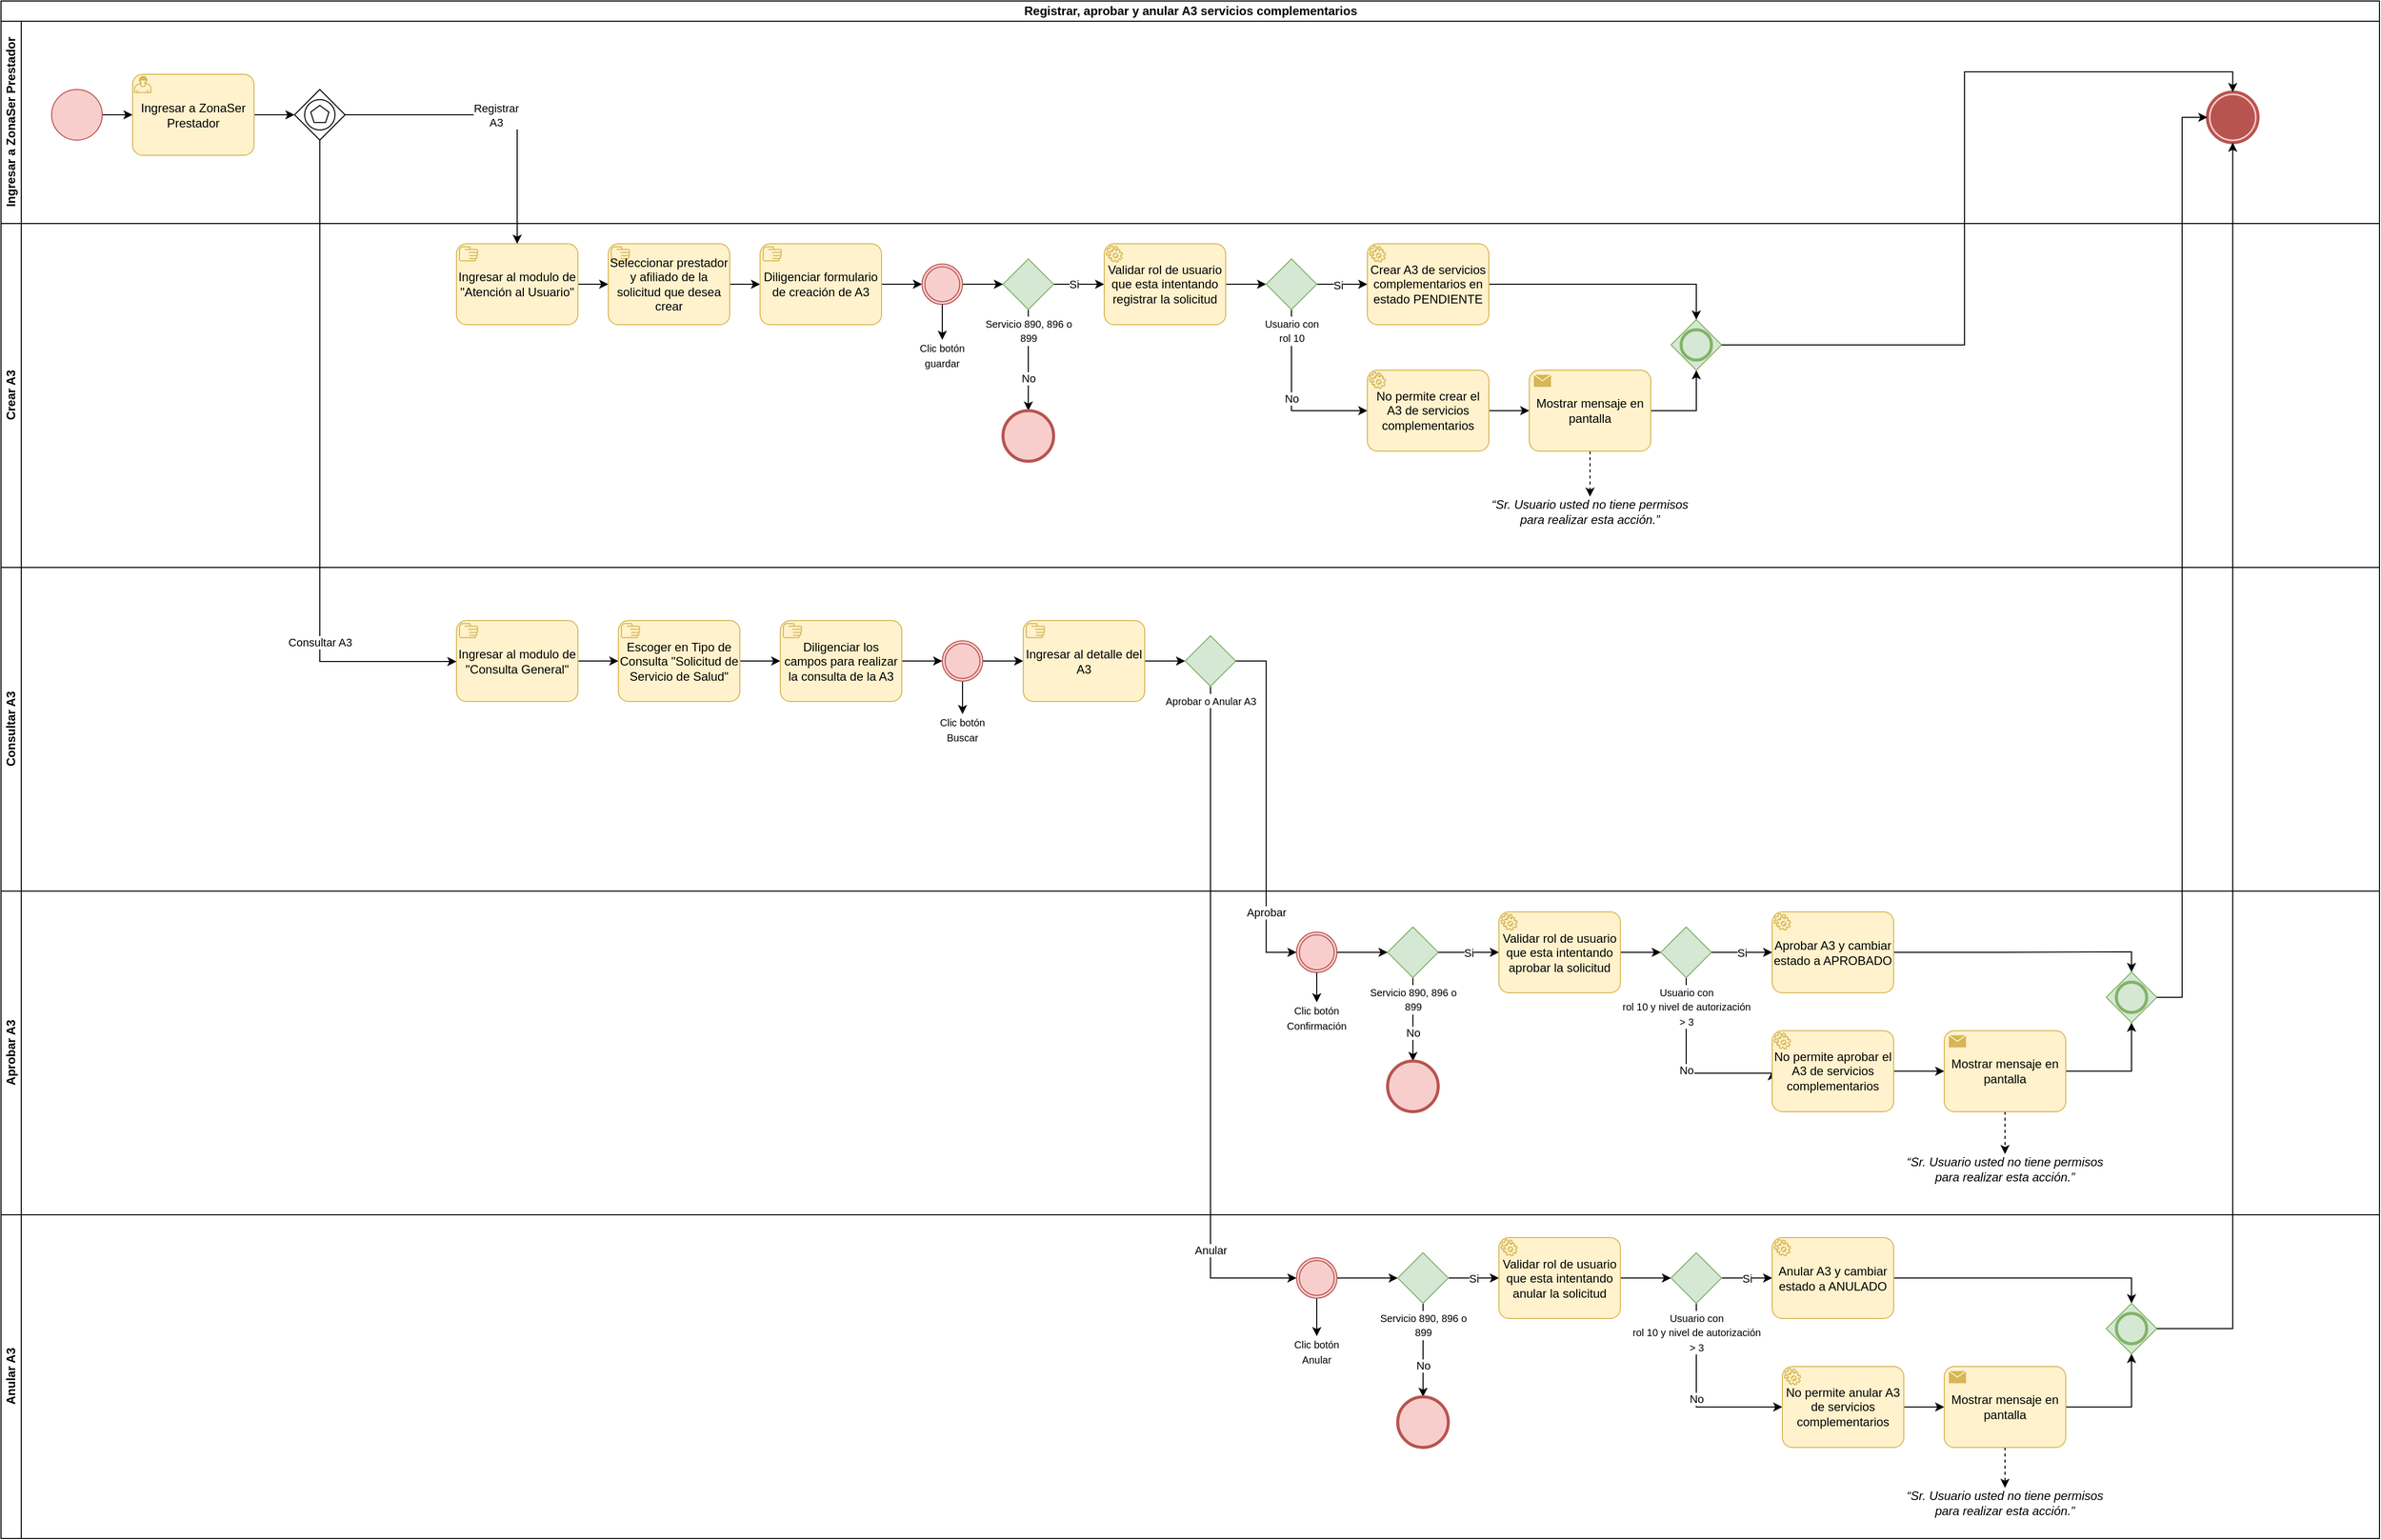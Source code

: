 <mxfile version="21.7.2" type="github">
  <diagram name="Página-1" id="TrdM3WzuNy0MCiwsJbyF">
    <mxGraphModel dx="2219" dy="932" grid="1" gridSize="10" guides="1" tooltips="1" connect="1" arrows="1" fold="1" page="1" pageScale="1" pageWidth="2400" pageHeight="1600" math="0" shadow="0">
      <root>
        <mxCell id="0" />
        <mxCell id="1" parent="0" />
        <mxCell id="dWiLZQFSB1augytXqu6K-1" value="Registrar, aprobar y anular A3 servicios complementarios" style="swimlane;childLayout=stackLayout;resizeParent=1;resizeParentMax=0;horizontal=1;startSize=20;horizontalStack=0;html=1;" parent="1" vertex="1">
          <mxGeometry x="20" y="20" width="2350" height="1520" as="geometry" />
        </mxCell>
        <mxCell id="xjQJxT_6Q9AMiEBjkDGa-80" value="Anular" style="edgeStyle=orthogonalEdgeStyle;rounded=0;orthogonalLoop=1;jettySize=auto;html=1;entryX=0;entryY=0.5;entryDx=0;entryDy=0;entryPerimeter=0;" edge="1" parent="dWiLZQFSB1augytXqu6K-1" source="xjQJxT_6Q9AMiEBjkDGa-25" target="xjQJxT_6Q9AMiEBjkDGa-47">
          <mxGeometry x="0.659" relative="1" as="geometry">
            <Array as="points">
              <mxPoint x="1195" y="1263" />
            </Array>
            <mxPoint y="1" as="offset" />
          </mxGeometry>
        </mxCell>
        <mxCell id="dWiLZQFSB1augytXqu6K-2" value="&lt;font style=&quot;vertical-align: inherit;&quot;&gt;&lt;font style=&quot;vertical-align: inherit;&quot;&gt;Ingresar a ZonaSer Prestador&lt;br&gt;&lt;/font&gt;&lt;/font&gt;" style="swimlane;startSize=20;horizontal=0;html=1;" parent="dWiLZQFSB1augytXqu6K-1" vertex="1">
          <mxGeometry y="20" width="2350" height="200" as="geometry" />
        </mxCell>
        <mxCell id="dWiLZQFSB1augytXqu6K-60" style="edgeStyle=orthogonalEdgeStyle;rounded=0;orthogonalLoop=1;jettySize=auto;html=1;entryX=0;entryY=0.5;entryDx=0;entryDy=0;entryPerimeter=0;" parent="dWiLZQFSB1augytXqu6K-2" source="dWiLZQFSB1augytXqu6K-4" target="xjQJxT_6Q9AMiEBjkDGa-3" edge="1">
          <mxGeometry relative="1" as="geometry">
            <mxPoint x="140" y="92.5" as="targetPoint" />
          </mxGeometry>
        </mxCell>
        <mxCell id="dWiLZQFSB1augytXqu6K-4" value="" style="points=[[0.145,0.145,0],[0.5,0,0],[0.855,0.145,0],[1,0.5,0],[0.855,0.855,0],[0.5,1,0],[0.145,0.855,0],[0,0.5,0]];shape=mxgraph.bpmn.event;html=1;verticalLabelPosition=bottom;labelBackgroundColor=#ffffff;verticalAlign=top;align=center;perimeter=ellipsePerimeter;outlineConnect=0;aspect=fixed;outline=standard;symbol=general;fillColor=#f8cecc;strokeColor=#b85450;" parent="dWiLZQFSB1augytXqu6K-2" vertex="1">
          <mxGeometry x="50" y="67.5" width="50" height="50" as="geometry" />
        </mxCell>
        <mxCell id="xjQJxT_6Q9AMiEBjkDGa-5" style="edgeStyle=orthogonalEdgeStyle;rounded=0;orthogonalLoop=1;jettySize=auto;html=1;" edge="1" parent="dWiLZQFSB1augytXqu6K-2" source="xjQJxT_6Q9AMiEBjkDGa-3" target="s6yNH1CqrP5aNpvl8j8D-69">
          <mxGeometry relative="1" as="geometry">
            <mxPoint x="290" y="92.5" as="targetPoint" />
          </mxGeometry>
        </mxCell>
        <mxCell id="xjQJxT_6Q9AMiEBjkDGa-3" value="Ingresar a ZonaSer Prestador" style="points=[[0.25,0,0],[0.5,0,0],[0.75,0,0],[1,0.25,0],[1,0.5,0],[1,0.75,0],[0.75,1,0],[0.5,1,0],[0.25,1,0],[0,0.75,0],[0,0.5,0],[0,0.25,0]];shape=mxgraph.bpmn.task;whiteSpace=wrap;rectStyle=rounded;size=10;html=1;container=1;expand=0;collapsible=0;taskMarker=user;fillColor=#fff2cc;strokeColor=#d6b656;" vertex="1" parent="dWiLZQFSB1augytXqu6K-2">
          <mxGeometry x="130" y="52.5" width="120" height="80" as="geometry" />
        </mxCell>
        <mxCell id="s6yNH1CqrP5aNpvl8j8D-69" value="" style="points=[[0.25,0.25,0],[0.5,0,0],[0.75,0.25,0],[1,0.5,0],[0.75,0.75,0],[0.5,1,0],[0.25,0.75,0],[0,0.5,0]];shape=mxgraph.bpmn.gateway2;html=1;verticalLabelPosition=bottom;labelBackgroundColor=#ffffff;verticalAlign=top;align=center;perimeter=rhombusPerimeter;outlineConnect=0;outline=eventInt;symbol=multiple;" parent="dWiLZQFSB1augytXqu6K-2" vertex="1">
          <mxGeometry x="290" y="67.5" width="50" height="50" as="geometry" />
        </mxCell>
        <mxCell id="xjQJxT_6Q9AMiEBjkDGa-33" value="" style="points=[[0.145,0.145,0],[0.5,0,0],[0.855,0.145,0],[1,0.5,0],[0.855,0.855,0],[0.5,1,0],[0.145,0.855,0],[0,0.5,0]];shape=mxgraph.bpmn.event;html=1;verticalLabelPosition=bottom;labelBackgroundColor=#ffffff;verticalAlign=top;align=center;perimeter=ellipsePerimeter;outlineConnect=0;aspect=fixed;outline=end;symbol=terminate;fillColor=#f8cecc;strokeColor=#b85450;" vertex="1" parent="dWiLZQFSB1augytXqu6K-2">
          <mxGeometry x="2180" y="70" width="50" height="50" as="geometry" />
        </mxCell>
        <mxCell id="s6yNH1CqrP5aNpvl8j8D-2" value="&lt;font style=&quot;vertical-align: inherit;&quot;&gt;&lt;font style=&quot;vertical-align: inherit;&quot;&gt;Crear A3&lt;/font&gt;&lt;/font&gt;" style="swimlane;startSize=20;horizontal=0;html=1;" parent="dWiLZQFSB1augytXqu6K-1" vertex="1">
          <mxGeometry y="220" width="2350" height="340" as="geometry" />
        </mxCell>
        <mxCell id="s6yNH1CqrP5aNpvl8j8D-5" value="Si" style="edgeStyle=orthogonalEdgeStyle;rounded=0;orthogonalLoop=1;jettySize=auto;html=1;" parent="s6yNH1CqrP5aNpvl8j8D-2" source="s6yNH1CqrP5aNpvl8j8D-7" target="xjQJxT_6Q9AMiEBjkDGa-29" edge="1">
          <mxGeometry x="-0.2" relative="1" as="geometry">
            <mxPoint as="offset" />
            <mxPoint x="1090" y="60" as="targetPoint" />
          </mxGeometry>
        </mxCell>
        <mxCell id="s6yNH1CqrP5aNpvl8j8D-6" value="No" style="edgeStyle=orthogonalEdgeStyle;rounded=0;orthogonalLoop=1;jettySize=auto;html=1;" parent="s6yNH1CqrP5aNpvl8j8D-2" source="s6yNH1CqrP5aNpvl8j8D-7" target="s6yNH1CqrP5aNpvl8j8D-8" edge="1">
          <mxGeometry x="0.351" relative="1" as="geometry">
            <mxPoint as="offset" />
          </mxGeometry>
        </mxCell>
        <mxCell id="s6yNH1CqrP5aNpvl8j8D-7" value="&lt;font style=&quot;font-size: 10px;&quot;&gt;Servicio 890, 896 o &lt;br&gt;899&lt;/font&gt;" style="points=[[0.25,0.25,0],[0.5,0,0],[0.75,0.25,0],[1,0.5,0],[0.75,0.75,0],[0.5,1,0],[0.25,0.75,0],[0,0.5,0]];shape=mxgraph.bpmn.gateway2;html=1;verticalLabelPosition=bottom;labelBackgroundColor=#ffffff;verticalAlign=top;align=center;perimeter=rhombusPerimeter;outlineConnect=0;outline=none;symbol=none;fillColor=#d5e8d4;strokeColor=#82b366;" parent="s6yNH1CqrP5aNpvl8j8D-2" vertex="1">
          <mxGeometry x="990" y="35" width="50" height="50" as="geometry" />
        </mxCell>
        <mxCell id="s6yNH1CqrP5aNpvl8j8D-8" value="" style="points=[[0.145,0.145,0],[0.5,0,0],[0.855,0.145,0],[1,0.5,0],[0.855,0.855,0],[0.5,1,0],[0.145,0.855,0],[0,0.5,0]];shape=mxgraph.bpmn.event;html=1;verticalLabelPosition=bottom;labelBackgroundColor=#ffffff;verticalAlign=top;align=center;perimeter=ellipsePerimeter;outlineConnect=0;aspect=fixed;outline=end;symbol=terminate2;fillColor=#f8cecc;strokeColor=#b85450;" parent="s6yNH1CqrP5aNpvl8j8D-2" vertex="1">
          <mxGeometry x="990" y="185" width="50" height="50" as="geometry" />
        </mxCell>
        <mxCell id="s6yNH1CqrP5aNpvl8j8D-18" style="edgeStyle=orthogonalEdgeStyle;rounded=0;orthogonalLoop=1;jettySize=auto;html=1;" parent="s6yNH1CqrP5aNpvl8j8D-2" source="xjQJxT_6Q9AMiEBjkDGa-9" target="s6yNH1CqrP5aNpvl8j8D-21" edge="1">
          <mxGeometry relative="1" as="geometry">
            <mxPoint x="1060" y="67.5" as="sourcePoint" />
          </mxGeometry>
        </mxCell>
        <mxCell id="s6yNH1CqrP5aNpvl8j8D-20" style="edgeStyle=orthogonalEdgeStyle;rounded=0;orthogonalLoop=1;jettySize=auto;html=1;entryX=0;entryY=0.5;entryDx=0;entryDy=0;entryPerimeter=0;" parent="s6yNH1CqrP5aNpvl8j8D-2" source="s6yNH1CqrP5aNpvl8j8D-21" target="s6yNH1CqrP5aNpvl8j8D-7" edge="1">
          <mxGeometry relative="1" as="geometry" />
        </mxCell>
        <mxCell id="s6yNH1CqrP5aNpvl8j8D-21" value="" style="points=[[0.145,0.145,0],[0.5,0,0],[0.855,0.145,0],[1,0.5,0],[0.855,0.855,0],[0.5,1,0],[0.145,0.855,0],[0,0.5,0]];shape=mxgraph.bpmn.event;html=1;verticalLabelPosition=bottom;labelBackgroundColor=#ffffff;verticalAlign=top;align=center;perimeter=ellipsePerimeter;outlineConnect=0;aspect=fixed;outline=throwing;symbol=general;fillColor=#f8cecc;strokeColor=#b85450;" parent="s6yNH1CqrP5aNpvl8j8D-2" vertex="1">
          <mxGeometry x="910" y="40" width="40" height="40" as="geometry" />
        </mxCell>
        <mxCell id="s6yNH1CqrP5aNpvl8j8D-22" value="&lt;font style=&quot;font-size: 10px;&quot;&gt;Clic botón guardar&lt;/font&gt;" style="text;html=1;strokeColor=none;fillColor=none;align=center;verticalAlign=middle;whiteSpace=wrap;rounded=0;" parent="s6yNH1CqrP5aNpvl8j8D-2" vertex="1">
          <mxGeometry x="900" y="115" width="60" height="30" as="geometry" />
        </mxCell>
        <mxCell id="s6yNH1CqrP5aNpvl8j8D-23" style="edgeStyle=orthogonalEdgeStyle;rounded=0;orthogonalLoop=1;jettySize=auto;html=1;" parent="s6yNH1CqrP5aNpvl8j8D-2" source="s6yNH1CqrP5aNpvl8j8D-21" target="s6yNH1CqrP5aNpvl8j8D-22" edge="1">
          <mxGeometry relative="1" as="geometry" />
        </mxCell>
        <mxCell id="s6yNH1CqrP5aNpvl8j8D-24" style="edgeStyle=orthogonalEdgeStyle;rounded=0;orthogonalLoop=1;jettySize=auto;html=1;exitX=1;exitY=0.5;exitDx=0;exitDy=0;exitPerimeter=0;" parent="s6yNH1CqrP5aNpvl8j8D-2" source="xjQJxT_6Q9AMiEBjkDGa-29" target="s6yNH1CqrP5aNpvl8j8D-29" edge="1">
          <mxGeometry relative="1" as="geometry">
            <mxPoint x="1315" y="61.25" as="sourcePoint" />
          </mxGeometry>
        </mxCell>
        <mxCell id="s6yNH1CqrP5aNpvl8j8D-26" style="edgeStyle=orthogonalEdgeStyle;rounded=0;orthogonalLoop=1;jettySize=auto;html=1;entryX=0;entryY=0.5;entryDx=0;entryDy=0;entryPerimeter=0;" parent="s6yNH1CqrP5aNpvl8j8D-2" source="s6yNH1CqrP5aNpvl8j8D-29" target="xjQJxT_6Q9AMiEBjkDGa-35" edge="1">
          <mxGeometry relative="1" as="geometry">
            <mxPoint x="1340" y="60" as="targetPoint" />
          </mxGeometry>
        </mxCell>
        <mxCell id="s6yNH1CqrP5aNpvl8j8D-27" value="Si" style="edgeLabel;html=1;align=center;verticalAlign=middle;resizable=0;points=[];" parent="s6yNH1CqrP5aNpvl8j8D-26" vertex="1" connectable="0">
          <mxGeometry x="-0.179" relative="1" as="geometry">
            <mxPoint y="1" as="offset" />
          </mxGeometry>
        </mxCell>
        <mxCell id="xjQJxT_6Q9AMiEBjkDGa-31" value="No" style="edgeStyle=orthogonalEdgeStyle;rounded=0;orthogonalLoop=1;jettySize=auto;html=1;" edge="1" parent="s6yNH1CqrP5aNpvl8j8D-2" source="s6yNH1CqrP5aNpvl8j8D-29" target="xjQJxT_6Q9AMiEBjkDGa-30">
          <mxGeometry relative="1" as="geometry">
            <Array as="points">
              <mxPoint x="1275" y="185" />
            </Array>
          </mxGeometry>
        </mxCell>
        <mxCell id="s6yNH1CqrP5aNpvl8j8D-29" value="&lt;font style=&quot;font-size: 10px;&quot;&gt;Usuario con&lt;br&gt;rol 10&lt;/font&gt;" style="points=[[0.25,0.25,0],[0.5,0,0],[0.75,0.25,0],[1,0.5,0],[0.75,0.75,0],[0.5,1,0],[0.25,0.75,0],[0,0.5,0]];shape=mxgraph.bpmn.gateway2;html=1;verticalLabelPosition=bottom;labelBackgroundColor=#ffffff;verticalAlign=top;align=center;perimeter=rhombusPerimeter;outlineConnect=0;outline=none;symbol=none;fillColor=#d5e8d4;strokeColor=#82b366;" parent="s6yNH1CqrP5aNpvl8j8D-2" vertex="1">
          <mxGeometry x="1250" y="35" width="50" height="50" as="geometry" />
        </mxCell>
        <mxCell id="xjQJxT_6Q9AMiEBjkDGa-8" style="edgeStyle=orthogonalEdgeStyle;rounded=0;orthogonalLoop=1;jettySize=auto;html=1;" edge="1" parent="s6yNH1CqrP5aNpvl8j8D-2" source="xjQJxT_6Q9AMiEBjkDGa-6" target="xjQJxT_6Q9AMiEBjkDGa-7">
          <mxGeometry relative="1" as="geometry" />
        </mxCell>
        <mxCell id="xjQJxT_6Q9AMiEBjkDGa-6" value="Ingresar al modulo de &quot;Atención al Usuario&quot;" style="points=[[0.25,0,0],[0.5,0,0],[0.75,0,0],[1,0.25,0],[1,0.5,0],[1,0.75,0],[0.75,1,0],[0.5,1,0],[0.25,1,0],[0,0.75,0],[0,0.5,0],[0,0.25,0]];shape=mxgraph.bpmn.task;whiteSpace=wrap;rectStyle=rounded;size=10;html=1;container=1;expand=0;collapsible=0;taskMarker=manual;fillColor=#fff2cc;strokeColor=#d6b656;" vertex="1" parent="s6yNH1CqrP5aNpvl8j8D-2">
          <mxGeometry x="450" y="20" width="120" height="80" as="geometry" />
        </mxCell>
        <mxCell id="xjQJxT_6Q9AMiEBjkDGa-10" style="edgeStyle=orthogonalEdgeStyle;rounded=0;orthogonalLoop=1;jettySize=auto;html=1;" edge="1" parent="s6yNH1CqrP5aNpvl8j8D-2" source="xjQJxT_6Q9AMiEBjkDGa-7" target="xjQJxT_6Q9AMiEBjkDGa-9">
          <mxGeometry relative="1" as="geometry" />
        </mxCell>
        <mxCell id="xjQJxT_6Q9AMiEBjkDGa-7" value="Seleccionar prestador y afiliado de la solicitud que desea crear" style="points=[[0.25,0,0],[0.5,0,0],[0.75,0,0],[1,0.25,0],[1,0.5,0],[1,0.75,0],[0.75,1,0],[0.5,1,0],[0.25,1,0],[0,0.75,0],[0,0.5,0],[0,0.25,0]];shape=mxgraph.bpmn.task;whiteSpace=wrap;rectStyle=rounded;size=10;html=1;container=1;expand=0;collapsible=0;taskMarker=manual;fillColor=#fff2cc;strokeColor=#d6b656;" vertex="1" parent="s6yNH1CqrP5aNpvl8j8D-2">
          <mxGeometry x="600" y="20" width="120" height="80" as="geometry" />
        </mxCell>
        <mxCell id="xjQJxT_6Q9AMiEBjkDGa-9" value="Diligenciar formulario de creación de A3" style="points=[[0.25,0,0],[0.5,0,0],[0.75,0,0],[1,0.25,0],[1,0.5,0],[1,0.75,0],[0.75,1,0],[0.5,1,0],[0.25,1,0],[0,0.75,0],[0,0.5,0],[0,0.25,0]];shape=mxgraph.bpmn.task;whiteSpace=wrap;rectStyle=rounded;size=10;html=1;container=1;expand=0;collapsible=0;taskMarker=manual;fillColor=#fff2cc;strokeColor=#d6b656;" vertex="1" parent="s6yNH1CqrP5aNpvl8j8D-2">
          <mxGeometry x="750" y="20" width="120" height="80" as="geometry" />
        </mxCell>
        <mxCell id="xjQJxT_6Q9AMiEBjkDGa-29" value="Validar rol de usuario que esta intentando registrar la solicitud" style="points=[[0.25,0,0],[0.5,0,0],[0.75,0,0],[1,0.25,0],[1,0.5,0],[1,0.75,0],[0.75,1,0],[0.5,1,0],[0.25,1,0],[0,0.75,0],[0,0.5,0],[0,0.25,0]];shape=mxgraph.bpmn.task;whiteSpace=wrap;rectStyle=rounded;size=10;html=1;container=1;expand=0;collapsible=0;taskMarker=service;fillColor=#fff2cc;strokeColor=#d6b656;" vertex="1" parent="s6yNH1CqrP5aNpvl8j8D-2">
          <mxGeometry x="1090" y="20" width="120" height="80" as="geometry" />
        </mxCell>
        <mxCell id="xjQJxT_6Q9AMiEBjkDGa-76" style="edgeStyle=orthogonalEdgeStyle;rounded=0;orthogonalLoop=1;jettySize=auto;html=1;" edge="1" parent="s6yNH1CqrP5aNpvl8j8D-2" source="xjQJxT_6Q9AMiEBjkDGa-30" target="xjQJxT_6Q9AMiEBjkDGa-75">
          <mxGeometry relative="1" as="geometry" />
        </mxCell>
        <mxCell id="xjQJxT_6Q9AMiEBjkDGa-30" value="No permite crear el A3 de servicios complementarios" style="points=[[0.25,0,0],[0.5,0,0],[0.75,0,0],[1,0.25,0],[1,0.5,0],[1,0.75,0],[0.75,1,0],[0.5,1,0],[0.25,1,0],[0,0.75,0],[0,0.5,0],[0,0.25,0]];shape=mxgraph.bpmn.task;whiteSpace=wrap;rectStyle=rounded;size=10;html=1;container=1;expand=0;collapsible=0;taskMarker=service;fillColor=#fff2cc;strokeColor=#d6b656;" vertex="1" parent="s6yNH1CqrP5aNpvl8j8D-2">
          <mxGeometry x="1350" y="145" width="120" height="80" as="geometry" />
        </mxCell>
        <mxCell id="xjQJxT_6Q9AMiEBjkDGa-34" value="" style="points=[[0.25,0.25,0],[0.5,0,0],[0.75,0.25,0],[1,0.5,0],[0.75,0.75,0],[0.5,1,0],[0.25,0.75,0],[0,0.5,0]];shape=mxgraph.bpmn.gateway2;html=1;verticalLabelPosition=bottom;labelBackgroundColor=#ffffff;verticalAlign=top;align=center;perimeter=rhombusPerimeter;outlineConnect=0;outline=end;symbol=general;fillColor=#d5e8d4;strokeColor=#82b366;" vertex="1" parent="s6yNH1CqrP5aNpvl8j8D-2">
          <mxGeometry x="1650" y="95" width="50" height="50" as="geometry" />
        </mxCell>
        <mxCell id="xjQJxT_6Q9AMiEBjkDGa-38" style="edgeStyle=orthogonalEdgeStyle;rounded=0;orthogonalLoop=1;jettySize=auto;html=1;entryX=0.5;entryY=0;entryDx=0;entryDy=0;entryPerimeter=0;" edge="1" parent="s6yNH1CqrP5aNpvl8j8D-2" source="xjQJxT_6Q9AMiEBjkDGa-35" target="xjQJxT_6Q9AMiEBjkDGa-34">
          <mxGeometry relative="1" as="geometry" />
        </mxCell>
        <mxCell id="xjQJxT_6Q9AMiEBjkDGa-35" value="Crear A3 de servicios complementarios en estado PENDIENTE" style="points=[[0.25,0,0],[0.5,0,0],[0.75,0,0],[1,0.25,0],[1,0.5,0],[1,0.75,0],[0.75,1,0],[0.5,1,0],[0.25,1,0],[0,0.75,0],[0,0.5,0],[0,0.25,0]];shape=mxgraph.bpmn.task;whiteSpace=wrap;rectStyle=rounded;size=10;html=1;container=1;expand=0;collapsible=0;taskMarker=service;fillColor=#fff2cc;strokeColor=#d6b656;" vertex="1" parent="s6yNH1CqrP5aNpvl8j8D-2">
          <mxGeometry x="1350" y="20" width="120" height="80" as="geometry" />
        </mxCell>
        <mxCell id="xjQJxT_6Q9AMiEBjkDGa-77" style="edgeStyle=orthogonalEdgeStyle;rounded=0;orthogonalLoop=1;jettySize=auto;html=1;entryX=0.5;entryY=1;entryDx=0;entryDy=0;entryPerimeter=0;" edge="1" parent="s6yNH1CqrP5aNpvl8j8D-2" source="xjQJxT_6Q9AMiEBjkDGa-75" target="xjQJxT_6Q9AMiEBjkDGa-34">
          <mxGeometry relative="1" as="geometry" />
        </mxCell>
        <mxCell id="xjQJxT_6Q9AMiEBjkDGa-79" style="edgeStyle=orthogonalEdgeStyle;rounded=0;orthogonalLoop=1;jettySize=auto;html=1;dashed=1;" edge="1" parent="s6yNH1CqrP5aNpvl8j8D-2" source="xjQJxT_6Q9AMiEBjkDGa-75" target="xjQJxT_6Q9AMiEBjkDGa-78">
          <mxGeometry relative="1" as="geometry" />
        </mxCell>
        <mxCell id="xjQJxT_6Q9AMiEBjkDGa-75" value="Mostrar mensaje en pantalla" style="points=[[0.25,0,0],[0.5,0,0],[0.75,0,0],[1,0.25,0],[1,0.5,0],[1,0.75,0],[0.75,1,0],[0.5,1,0],[0.25,1,0],[0,0.75,0],[0,0.5,0],[0,0.25,0]];shape=mxgraph.bpmn.task;whiteSpace=wrap;rectStyle=rounded;size=10;html=1;container=1;expand=0;collapsible=0;taskMarker=send;fillColor=#fff2cc;strokeColor=#d6b656;" vertex="1" parent="s6yNH1CqrP5aNpvl8j8D-2">
          <mxGeometry x="1510" y="145" width="120" height="80" as="geometry" />
        </mxCell>
        <mxCell id="xjQJxT_6Q9AMiEBjkDGa-78" value="&lt;p data-pm-slice=&quot;1 1 [&amp;quot;table&amp;quot;,{&amp;quot;isNumberColumnEnabled&amp;quot;:false,&amp;quot;layout&amp;quot;:&amp;quot;wide&amp;quot;,&amp;quot;__autoSize&amp;quot;:false,&amp;quot;localId&amp;quot;:&amp;quot;922ff2e6-c428-4bf7-b1dc-2d80d05656cd&amp;quot;},&amp;quot;tableRow&amp;quot;,{},&amp;quot;tableCell&amp;quot;,{&amp;quot;colspan&amp;quot;:1,&amp;quot;rowspan&amp;quot;:1,&amp;quot;colwidth&amp;quot;:[471],&amp;quot;background&amp;quot;:null}]&quot;&gt;&lt;em&gt;“Sr. Usuario usted no tiene permisos para realizar esta acción.”&lt;/em&gt;&lt;/p&gt;" style="text;html=1;strokeColor=none;fillColor=none;align=center;verticalAlign=middle;whiteSpace=wrap;rounded=0;" vertex="1" parent="s6yNH1CqrP5aNpvl8j8D-2">
          <mxGeometry x="1470" y="270" width="200" height="30" as="geometry" />
        </mxCell>
        <mxCell id="s6yNH1CqrP5aNpvl8j8D-70" value="Consultar A3" style="swimlane;startSize=20;horizontal=0;html=1;" parent="dWiLZQFSB1augytXqu6K-1" vertex="1">
          <mxGeometry y="560" width="2350" height="320" as="geometry" />
        </mxCell>
        <mxCell id="s6yNH1CqrP5aNpvl8j8D-111" style="edgeStyle=orthogonalEdgeStyle;rounded=0;orthogonalLoop=1;jettySize=auto;html=1;" parent="s6yNH1CqrP5aNpvl8j8D-70" source="s6yNH1CqrP5aNpvl8j8D-113" target="s6yNH1CqrP5aNpvl8j8D-114" edge="1">
          <mxGeometry relative="1" as="geometry" />
        </mxCell>
        <mxCell id="s6yNH1CqrP5aNpvl8j8D-112" style="edgeStyle=orthogonalEdgeStyle;rounded=0;orthogonalLoop=1;jettySize=auto;html=1;entryX=0;entryY=0.5;entryDx=0;entryDy=0;entryPerimeter=0;" parent="s6yNH1CqrP5aNpvl8j8D-70" source="s6yNH1CqrP5aNpvl8j8D-113" target="xjQJxT_6Q9AMiEBjkDGa-24" edge="1">
          <mxGeometry relative="1" as="geometry">
            <mxPoint x="1000" y="92.5" as="targetPoint" />
          </mxGeometry>
        </mxCell>
        <mxCell id="s6yNH1CqrP5aNpvl8j8D-113" value="" style="points=[[0.145,0.145,0],[0.5,0,0],[0.855,0.145,0],[1,0.5,0],[0.855,0.855,0],[0.5,1,0],[0.145,0.855,0],[0,0.5,0]];shape=mxgraph.bpmn.event;html=1;verticalLabelPosition=bottom;labelBackgroundColor=#ffffff;verticalAlign=top;align=center;perimeter=ellipsePerimeter;outlineConnect=0;aspect=fixed;outline=throwing;symbol=general;fillColor=#f8cecc;strokeColor=#b85450;" parent="s6yNH1CqrP5aNpvl8j8D-70" vertex="1">
          <mxGeometry x="930" y="72.5" width="40" height="40" as="geometry" />
        </mxCell>
        <mxCell id="s6yNH1CqrP5aNpvl8j8D-114" value="&lt;font style=&quot;font-size: 10px;&quot;&gt;Clic botón Buscar&lt;/font&gt;" style="text;html=1;strokeColor=none;fillColor=none;align=center;verticalAlign=middle;whiteSpace=wrap;rounded=0;" parent="s6yNH1CqrP5aNpvl8j8D-70" vertex="1">
          <mxGeometry x="920" y="145" width="60" height="30" as="geometry" />
        </mxCell>
        <mxCell id="xjQJxT_6Q9AMiEBjkDGa-18" style="edgeStyle=orthogonalEdgeStyle;rounded=0;orthogonalLoop=1;jettySize=auto;html=1;entryX=0;entryY=0.5;entryDx=0;entryDy=0;entryPerimeter=0;" edge="1" parent="s6yNH1CqrP5aNpvl8j8D-70" source="xjQJxT_6Q9AMiEBjkDGa-14" target="xjQJxT_6Q9AMiEBjkDGa-15">
          <mxGeometry relative="1" as="geometry" />
        </mxCell>
        <mxCell id="xjQJxT_6Q9AMiEBjkDGa-14" value="Ingresar al modulo de &quot;Consulta General&quot;" style="points=[[0.25,0,0],[0.5,0,0],[0.75,0,0],[1,0.25,0],[1,0.5,0],[1,0.75,0],[0.75,1,0],[0.5,1,0],[0.25,1,0],[0,0.75,0],[0,0.5,0],[0,0.25,0]];shape=mxgraph.bpmn.task;whiteSpace=wrap;rectStyle=rounded;size=10;html=1;container=1;expand=0;collapsible=0;taskMarker=manual;fillColor=#fff2cc;strokeColor=#d6b656;" vertex="1" parent="s6yNH1CqrP5aNpvl8j8D-70">
          <mxGeometry x="450" y="52.5" width="120" height="80" as="geometry" />
        </mxCell>
        <mxCell id="xjQJxT_6Q9AMiEBjkDGa-20" style="edgeStyle=orthogonalEdgeStyle;rounded=0;orthogonalLoop=1;jettySize=auto;html=1;entryX=0;entryY=0.5;entryDx=0;entryDy=0;entryPerimeter=0;" edge="1" parent="s6yNH1CqrP5aNpvl8j8D-70" source="xjQJxT_6Q9AMiEBjkDGa-15" target="xjQJxT_6Q9AMiEBjkDGa-19">
          <mxGeometry relative="1" as="geometry" />
        </mxCell>
        <mxCell id="xjQJxT_6Q9AMiEBjkDGa-15" value="Escoger en Tipo de Consulta &quot;Solicitud de Servicio de Salud&quot;" style="points=[[0.25,0,0],[0.5,0,0],[0.75,0,0],[1,0.25,0],[1,0.5,0],[1,0.75,0],[0.75,1,0],[0.5,1,0],[0.25,1,0],[0,0.75,0],[0,0.5,0],[0,0.25,0]];shape=mxgraph.bpmn.task;whiteSpace=wrap;rectStyle=rounded;size=10;html=1;container=1;expand=0;collapsible=0;taskMarker=manual;fillColor=#fff2cc;strokeColor=#d6b656;" vertex="1" parent="s6yNH1CqrP5aNpvl8j8D-70">
          <mxGeometry x="610" y="52.5" width="120" height="80" as="geometry" />
        </mxCell>
        <mxCell id="xjQJxT_6Q9AMiEBjkDGa-23" style="edgeStyle=orthogonalEdgeStyle;rounded=0;orthogonalLoop=1;jettySize=auto;html=1;entryX=0;entryY=0.5;entryDx=0;entryDy=0;entryPerimeter=0;" edge="1" parent="s6yNH1CqrP5aNpvl8j8D-70" source="xjQJxT_6Q9AMiEBjkDGa-19" target="s6yNH1CqrP5aNpvl8j8D-113">
          <mxGeometry relative="1" as="geometry">
            <mxPoint x="930" y="92.5" as="targetPoint" />
          </mxGeometry>
        </mxCell>
        <mxCell id="xjQJxT_6Q9AMiEBjkDGa-19" value="Diligenciar los campos para realizar la consulta de la A3" style="points=[[0.25,0,0],[0.5,0,0],[0.75,0,0],[1,0.25,0],[1,0.5,0],[1,0.75,0],[0.75,1,0],[0.5,1,0],[0.25,1,0],[0,0.75,0],[0,0.5,0],[0,0.25,0]];shape=mxgraph.bpmn.task;whiteSpace=wrap;rectStyle=rounded;size=10;html=1;container=1;expand=0;collapsible=0;taskMarker=manual;fillColor=#fff2cc;strokeColor=#d6b656;" vertex="1" parent="s6yNH1CqrP5aNpvl8j8D-70">
          <mxGeometry x="770" y="52.5" width="120" height="80" as="geometry" />
        </mxCell>
        <mxCell id="xjQJxT_6Q9AMiEBjkDGa-26" style="edgeStyle=orthogonalEdgeStyle;rounded=0;orthogonalLoop=1;jettySize=auto;html=1;entryX=0;entryY=0.5;entryDx=0;entryDy=0;entryPerimeter=0;" edge="1" parent="s6yNH1CqrP5aNpvl8j8D-70" source="xjQJxT_6Q9AMiEBjkDGa-24" target="xjQJxT_6Q9AMiEBjkDGa-25">
          <mxGeometry relative="1" as="geometry" />
        </mxCell>
        <mxCell id="xjQJxT_6Q9AMiEBjkDGa-24" value="Ingresar al detalle del A3" style="points=[[0.25,0,0],[0.5,0,0],[0.75,0,0],[1,0.25,0],[1,0.5,0],[1,0.75,0],[0.75,1,0],[0.5,1,0],[0.25,1,0],[0,0.75,0],[0,0.5,0],[0,0.25,0]];shape=mxgraph.bpmn.task;whiteSpace=wrap;rectStyle=rounded;size=10;html=1;container=1;expand=0;collapsible=0;taskMarker=manual;fillColor=#fff2cc;strokeColor=#d6b656;" vertex="1" parent="s6yNH1CqrP5aNpvl8j8D-70">
          <mxGeometry x="1010" y="52.5" width="120" height="80" as="geometry" />
        </mxCell>
        <mxCell id="xjQJxT_6Q9AMiEBjkDGa-25" value="&lt;span style=&quot;font-size: 10px;&quot;&gt;Aprobar o Anular A3&lt;/span&gt;" style="points=[[0.25,0.25,0],[0.5,0,0],[0.75,0.25,0],[1,0.5,0],[0.75,0.75,0],[0.5,1,0],[0.25,0.75,0],[0,0.5,0]];shape=mxgraph.bpmn.gateway2;html=1;verticalLabelPosition=bottom;labelBackgroundColor=#ffffff;verticalAlign=top;align=center;perimeter=rhombusPerimeter;outlineConnect=0;outline=none;symbol=none;fillColor=#d5e8d4;strokeColor=#82b366;" vertex="1" parent="s6yNH1CqrP5aNpvl8j8D-70">
          <mxGeometry x="1170" y="67.5" width="50" height="50" as="geometry" />
        </mxCell>
        <mxCell id="s6yNH1CqrP5aNpvl8j8D-34" value="Consultar A3" style="edgeStyle=orthogonalEdgeStyle;rounded=0;orthogonalLoop=1;jettySize=auto;html=1;exitX=0.5;exitY=1;exitDx=0;exitDy=0;exitPerimeter=0;" parent="dWiLZQFSB1augytXqu6K-1" target="xjQJxT_6Q9AMiEBjkDGa-14" edge="1" source="s6yNH1CqrP5aNpvl8j8D-69">
          <mxGeometry x="0.523" relative="1" as="geometry">
            <mxPoint x="470" y="592.5" as="targetPoint" />
            <Array as="points">
              <mxPoint x="315" y="653" />
            </Array>
            <mxPoint x="325" y="337.5" as="sourcePoint" />
            <mxPoint y="1" as="offset" />
          </mxGeometry>
        </mxCell>
        <mxCell id="s6yNH1CqrP5aNpvl8j8D-12" value="Registrar&lt;br&gt;A3" style="edgeStyle=orthogonalEdgeStyle;rounded=0;orthogonalLoop=1;jettySize=auto;html=1;exitX=1;exitY=0.5;exitDx=0;exitDy=0;exitPerimeter=0;" parent="dWiLZQFSB1augytXqu6K-1" target="xjQJxT_6Q9AMiEBjkDGa-6" edge="1" source="s6yNH1CqrP5aNpvl8j8D-69">
          <mxGeometry relative="1" as="geometry">
            <mxPoint x="350" y="312.5" as="sourcePoint" />
            <mxPoint x="520" y="280" as="targetPoint" />
            <Array as="points">
              <mxPoint x="510" y="113" />
            </Array>
          </mxGeometry>
        </mxCell>
        <mxCell id="s6yNH1CqrP5aNpvl8j8D-138" value="Aprobar A3" style="swimlane;startSize=20;horizontal=0;html=1;" parent="dWiLZQFSB1augytXqu6K-1" vertex="1">
          <mxGeometry y="880" width="2350" height="320" as="geometry" />
        </mxCell>
        <mxCell id="s6yNH1CqrP5aNpvl8j8D-129" value="No" style="edgeStyle=orthogonalEdgeStyle;rounded=0;orthogonalLoop=1;jettySize=auto;html=1;entryX=0;entryY=0.5;entryDx=0;entryDy=0;entryPerimeter=0;" parent="s6yNH1CqrP5aNpvl8j8D-138" source="s6yNH1CqrP5aNpvl8j8D-131" target="xjQJxT_6Q9AMiEBjkDGa-82" edge="1">
          <mxGeometry relative="1" as="geometry">
            <mxPoint x="1645" y="168" as="targetPoint" />
            <Array as="points">
              <mxPoint x="1665" y="180" />
            </Array>
          </mxGeometry>
        </mxCell>
        <mxCell id="s6yNH1CqrP5aNpvl8j8D-130" value="Text" style="edgeLabel;html=1;align=center;verticalAlign=middle;resizable=0;points=[];" parent="s6yNH1CqrP5aNpvl8j8D-129" vertex="1" connectable="0">
          <mxGeometry x="-0.623" y="5" relative="1" as="geometry">
            <mxPoint y="1" as="offset" />
          </mxGeometry>
        </mxCell>
        <mxCell id="s6yNH1CqrP5aNpvl8j8D-122" value="No" style="edgeStyle=orthogonalEdgeStyle;rounded=0;orthogonalLoop=1;jettySize=auto;html=1;entryX=0.5;entryY=0;entryDx=0;entryDy=0;entryPerimeter=0;" parent="s6yNH1CqrP5aNpvl8j8D-138" source="s6yNH1CqrP5aNpvl8j8D-123" target="s6yNH1CqrP5aNpvl8j8D-126" edge="1">
          <mxGeometry x="0.314" relative="1" as="geometry">
            <mxPoint x="1425" y="188" as="targetPoint" />
            <mxPoint as="offset" />
          </mxGeometry>
        </mxCell>
        <mxCell id="s6yNH1CqrP5aNpvl8j8D-119" value="" style="points=[[0.145,0.145,0],[0.5,0,0],[0.855,0.145,0],[1,0.5,0],[0.855,0.855,0],[0.5,1,0],[0.145,0.855,0],[0,0.5,0]];shape=mxgraph.bpmn.event;html=1;verticalLabelPosition=bottom;labelBackgroundColor=#ffffff;verticalAlign=top;align=center;perimeter=ellipsePerimeter;outlineConnect=0;aspect=fixed;outline=throwing;symbol=general;fillColor=#f8cecc;strokeColor=#b85450;" parent="s6yNH1CqrP5aNpvl8j8D-138" vertex="1">
          <mxGeometry x="1280" y="40.5" width="40" height="40" as="geometry" />
        </mxCell>
        <mxCell id="s6yNH1CqrP5aNpvl8j8D-120" value="&lt;font style=&quot;font-size: 10px;&quot;&gt;Clic botón Confirmación&lt;/font&gt;" style="text;html=1;strokeColor=none;fillColor=none;align=center;verticalAlign=middle;whiteSpace=wrap;rounded=0;" parent="s6yNH1CqrP5aNpvl8j8D-138" vertex="1">
          <mxGeometry x="1270" y="110" width="60" height="30" as="geometry" />
        </mxCell>
        <mxCell id="s6yNH1CqrP5aNpvl8j8D-117" style="edgeStyle=orthogonalEdgeStyle;rounded=0;orthogonalLoop=1;jettySize=auto;html=1;entryX=0.5;entryY=0;entryDx=0;entryDy=0;" parent="s6yNH1CqrP5aNpvl8j8D-138" source="s6yNH1CqrP5aNpvl8j8D-119" target="s6yNH1CqrP5aNpvl8j8D-120" edge="1">
          <mxGeometry relative="1" as="geometry" />
        </mxCell>
        <mxCell id="s6yNH1CqrP5aNpvl8j8D-123" value="&lt;font style=&quot;font-size: 10px;&quot;&gt;Servicio 890, 896 o &lt;br&gt;899&lt;/font&gt;" style="points=[[0.25,0.25,0],[0.5,0,0],[0.75,0.25,0],[1,0.5,0],[0.75,0.75,0],[0.5,1,0],[0.25,0.75,0],[0,0.5,0]];shape=mxgraph.bpmn.gateway2;html=1;verticalLabelPosition=bottom;labelBackgroundColor=#ffffff;verticalAlign=top;align=center;perimeter=rhombusPerimeter;outlineConnect=0;outline=none;symbol=none;fillColor=#d5e8d4;strokeColor=#82b366;" parent="s6yNH1CqrP5aNpvl8j8D-138" vertex="1">
          <mxGeometry x="1370" y="35.5" width="50" height="50" as="geometry" />
        </mxCell>
        <mxCell id="s6yNH1CqrP5aNpvl8j8D-118" style="edgeStyle=orthogonalEdgeStyle;rounded=0;orthogonalLoop=1;jettySize=auto;html=1;" parent="s6yNH1CqrP5aNpvl8j8D-138" source="s6yNH1CqrP5aNpvl8j8D-119" target="s6yNH1CqrP5aNpvl8j8D-123" edge="1">
          <mxGeometry relative="1" as="geometry">
            <mxPoint x="1400" y="55.5" as="targetPoint" />
          </mxGeometry>
        </mxCell>
        <mxCell id="s6yNH1CqrP5aNpvl8j8D-121" value="Si" style="edgeStyle=orthogonalEdgeStyle;rounded=0;orthogonalLoop=1;jettySize=auto;html=1;entryX=0;entryY=0.5;entryDx=0;entryDy=0;entryPerimeter=0;" parent="s6yNH1CqrP5aNpvl8j8D-138" source="s6yNH1CqrP5aNpvl8j8D-123" target="xjQJxT_6Q9AMiEBjkDGa-89" edge="1">
          <mxGeometry relative="1" as="geometry">
            <mxPoint x="1460" y="60.5" as="targetPoint" />
          </mxGeometry>
        </mxCell>
        <mxCell id="s6yNH1CqrP5aNpvl8j8D-126" value="" style="points=[[0.145,0.145,0],[0.5,0,0],[0.855,0.145,0],[1,0.5,0],[0.855,0.855,0],[0.5,1,0],[0.145,0.855,0],[0,0.5,0]];shape=mxgraph.bpmn.event;html=1;verticalLabelPosition=bottom;labelBackgroundColor=#ffffff;verticalAlign=top;align=center;perimeter=ellipsePerimeter;outlineConnect=0;aspect=fixed;outline=end;symbol=terminate2;fillColor=#f8cecc;strokeColor=#b85450;" parent="s6yNH1CqrP5aNpvl8j8D-138" vertex="1">
          <mxGeometry x="1370" y="168" width="50" height="50" as="geometry" />
        </mxCell>
        <mxCell id="s6yNH1CqrP5aNpvl8j8D-131" value="&lt;font style=&quot;font-size: 10px;&quot;&gt;Usuario con&lt;br style=&quot;border-color: var(--border-color);&quot;&gt;rol 10 y nivel de autorización&lt;br style=&quot;border-color: var(--border-color);&quot;&gt;&amp;gt; 3&lt;/font&gt;" style="points=[[0.25,0.25,0],[0.5,0,0],[0.75,0.25,0],[1,0.5,0],[0.75,0.75,0],[0.5,1,0],[0.25,0.75,0],[0,0.5,0]];shape=mxgraph.bpmn.gateway2;html=1;verticalLabelPosition=bottom;labelBackgroundColor=#ffffff;verticalAlign=top;align=center;perimeter=rhombusPerimeter;outlineConnect=0;outline=none;symbol=none;fillColor=#d5e8d4;strokeColor=#82b366;" parent="s6yNH1CqrP5aNpvl8j8D-138" vertex="1">
          <mxGeometry x="1640" y="35.5" width="50" height="50" as="geometry" />
        </mxCell>
        <mxCell id="s6yNH1CqrP5aNpvl8j8D-127" value="Si" style="edgeStyle=orthogonalEdgeStyle;rounded=0;orthogonalLoop=1;jettySize=auto;html=1;" parent="s6yNH1CqrP5aNpvl8j8D-138" source="s6yNH1CqrP5aNpvl8j8D-131" target="xjQJxT_6Q9AMiEBjkDGa-92" edge="1">
          <mxGeometry relative="1" as="geometry">
            <mxPoint x="1750" y="60.5" as="targetPoint" />
          </mxGeometry>
        </mxCell>
        <mxCell id="xjQJxT_6Q9AMiEBjkDGa-86" style="edgeStyle=orthogonalEdgeStyle;rounded=0;orthogonalLoop=1;jettySize=auto;html=1;" edge="1" parent="s6yNH1CqrP5aNpvl8j8D-138" source="xjQJxT_6Q9AMiEBjkDGa-82" target="xjQJxT_6Q9AMiEBjkDGa-83">
          <mxGeometry relative="1" as="geometry" />
        </mxCell>
        <mxCell id="xjQJxT_6Q9AMiEBjkDGa-82" value="No permite aprobar el A3 de servicios complementarios" style="points=[[0.25,0,0],[0.5,0,0],[0.75,0,0],[1,0.25,0],[1,0.5,0],[1,0.75,0],[0.75,1,0],[0.5,1,0],[0.25,1,0],[0,0.75,0],[0,0.5,0],[0,0.25,0]];shape=mxgraph.bpmn.task;whiteSpace=wrap;rectStyle=rounded;size=10;html=1;container=1;expand=0;collapsible=0;taskMarker=service;fillColor=#fff2cc;strokeColor=#d6b656;" vertex="1" parent="s6yNH1CqrP5aNpvl8j8D-138">
          <mxGeometry x="1750" y="138" width="120" height="80" as="geometry" />
        </mxCell>
        <mxCell id="xjQJxT_6Q9AMiEBjkDGa-88" style="edgeStyle=orthogonalEdgeStyle;rounded=0;orthogonalLoop=1;jettySize=auto;html=1;dashed=1;" edge="1" parent="s6yNH1CqrP5aNpvl8j8D-138" source="xjQJxT_6Q9AMiEBjkDGa-83" target="xjQJxT_6Q9AMiEBjkDGa-87">
          <mxGeometry relative="1" as="geometry" />
        </mxCell>
        <mxCell id="xjQJxT_6Q9AMiEBjkDGa-94" style="edgeStyle=orthogonalEdgeStyle;rounded=0;orthogonalLoop=1;jettySize=auto;html=1;entryX=0.5;entryY=1;entryDx=0;entryDy=0;entryPerimeter=0;" edge="1" parent="s6yNH1CqrP5aNpvl8j8D-138" source="xjQJxT_6Q9AMiEBjkDGa-83" target="xjQJxT_6Q9AMiEBjkDGa-84">
          <mxGeometry relative="1" as="geometry" />
        </mxCell>
        <mxCell id="xjQJxT_6Q9AMiEBjkDGa-83" value="Mostrar mensaje en pantalla" style="points=[[0.25,0,0],[0.5,0,0],[0.75,0,0],[1,0.25,0],[1,0.5,0],[1,0.75,0],[0.75,1,0],[0.5,1,0],[0.25,1,0],[0,0.75,0],[0,0.5,0],[0,0.25,0]];shape=mxgraph.bpmn.task;whiteSpace=wrap;rectStyle=rounded;size=10;html=1;container=1;expand=0;collapsible=0;taskMarker=send;fillColor=#fff2cc;strokeColor=#d6b656;" vertex="1" parent="s6yNH1CqrP5aNpvl8j8D-138">
          <mxGeometry x="1920" y="138" width="120" height="80" as="geometry" />
        </mxCell>
        <mxCell id="xjQJxT_6Q9AMiEBjkDGa-84" value="" style="points=[[0.25,0.25,0],[0.5,0,0],[0.75,0.25,0],[1,0.5,0],[0.75,0.75,0],[0.5,1,0],[0.25,0.75,0],[0,0.5,0]];shape=mxgraph.bpmn.gateway2;html=1;verticalLabelPosition=bottom;labelBackgroundColor=#ffffff;verticalAlign=top;align=center;perimeter=rhombusPerimeter;outlineConnect=0;outline=end;symbol=general;fillColor=#d5e8d4;strokeColor=#82b366;" vertex="1" parent="s6yNH1CqrP5aNpvl8j8D-138">
          <mxGeometry x="2080" y="80" width="50" height="50" as="geometry" />
        </mxCell>
        <mxCell id="xjQJxT_6Q9AMiEBjkDGa-87" value="&lt;p data-pm-slice=&quot;1 1 [&amp;quot;table&amp;quot;,{&amp;quot;isNumberColumnEnabled&amp;quot;:false,&amp;quot;layout&amp;quot;:&amp;quot;wide&amp;quot;,&amp;quot;__autoSize&amp;quot;:false,&amp;quot;localId&amp;quot;:&amp;quot;922ff2e6-c428-4bf7-b1dc-2d80d05656cd&amp;quot;},&amp;quot;tableRow&amp;quot;,{},&amp;quot;tableCell&amp;quot;,{&amp;quot;colspan&amp;quot;:1,&amp;quot;rowspan&amp;quot;:1,&amp;quot;colwidth&amp;quot;:[471],&amp;quot;background&amp;quot;:null}]&quot;&gt;&lt;em&gt;“Sr. Usuario usted no tiene permisos para realizar esta acción.”&lt;/em&gt;&lt;/p&gt;" style="text;html=1;strokeColor=none;fillColor=none;align=center;verticalAlign=middle;whiteSpace=wrap;rounded=0;" vertex="1" parent="s6yNH1CqrP5aNpvl8j8D-138">
          <mxGeometry x="1880" y="260" width="200" height="30" as="geometry" />
        </mxCell>
        <mxCell id="xjQJxT_6Q9AMiEBjkDGa-91" style="edgeStyle=orthogonalEdgeStyle;rounded=0;orthogonalLoop=1;jettySize=auto;html=1;" edge="1" parent="s6yNH1CqrP5aNpvl8j8D-138" source="xjQJxT_6Q9AMiEBjkDGa-89" target="s6yNH1CqrP5aNpvl8j8D-131">
          <mxGeometry relative="1" as="geometry" />
        </mxCell>
        <mxCell id="xjQJxT_6Q9AMiEBjkDGa-89" value="Validar rol de usuario que esta intentando aprobar la solicitud" style="points=[[0.25,0,0],[0.5,0,0],[0.75,0,0],[1,0.25,0],[1,0.5,0],[1,0.75,0],[0.75,1,0],[0.5,1,0],[0.25,1,0],[0,0.75,0],[0,0.5,0],[0,0.25,0]];shape=mxgraph.bpmn.task;whiteSpace=wrap;rectStyle=rounded;size=10;html=1;container=1;expand=0;collapsible=0;taskMarker=service;fillColor=#fff2cc;strokeColor=#d6b656;" vertex="1" parent="s6yNH1CqrP5aNpvl8j8D-138">
          <mxGeometry x="1480" y="20.5" width="120" height="80" as="geometry" />
        </mxCell>
        <mxCell id="xjQJxT_6Q9AMiEBjkDGa-93" style="edgeStyle=orthogonalEdgeStyle;rounded=0;orthogonalLoop=1;jettySize=auto;html=1;entryX=0.5;entryY=0;entryDx=0;entryDy=0;entryPerimeter=0;" edge="1" parent="s6yNH1CqrP5aNpvl8j8D-138" source="xjQJxT_6Q9AMiEBjkDGa-92" target="xjQJxT_6Q9AMiEBjkDGa-84">
          <mxGeometry relative="1" as="geometry" />
        </mxCell>
        <mxCell id="xjQJxT_6Q9AMiEBjkDGa-92" value="Aprobar A3 y cambiar estado a APROBADO" style="points=[[0.25,0,0],[0.5,0,0],[0.75,0,0],[1,0.25,0],[1,0.5,0],[1,0.75,0],[0.75,1,0],[0.5,1,0],[0.25,1,0],[0,0.75,0],[0,0.5,0],[0,0.25,0]];shape=mxgraph.bpmn.task;whiteSpace=wrap;rectStyle=rounded;size=10;html=1;container=1;expand=0;collapsible=0;taskMarker=service;fillColor=#fff2cc;strokeColor=#d6b656;" vertex="1" parent="s6yNH1CqrP5aNpvl8j8D-138">
          <mxGeometry x="1750" y="20.5" width="120" height="80" as="geometry" />
        </mxCell>
        <mxCell id="xjQJxT_6Q9AMiEBjkDGa-40" value="Anular A3" style="swimlane;startSize=20;horizontal=0;html=1;" vertex="1" parent="dWiLZQFSB1augytXqu6K-1">
          <mxGeometry y="1200" width="2350" height="320" as="geometry" />
        </mxCell>
        <mxCell id="xjQJxT_6Q9AMiEBjkDGa-45" style="edgeStyle=orthogonalEdgeStyle;rounded=0;orthogonalLoop=1;jettySize=auto;html=1;entryX=0.5;entryY=0;entryDx=0;entryDy=0;" edge="1" parent="xjQJxT_6Q9AMiEBjkDGa-40" source="xjQJxT_6Q9AMiEBjkDGa-47" target="xjQJxT_6Q9AMiEBjkDGa-48">
          <mxGeometry relative="1" as="geometry" />
        </mxCell>
        <mxCell id="xjQJxT_6Q9AMiEBjkDGa-46" style="edgeStyle=orthogonalEdgeStyle;rounded=0;orthogonalLoop=1;jettySize=auto;html=1;" edge="1" parent="xjQJxT_6Q9AMiEBjkDGa-40" source="xjQJxT_6Q9AMiEBjkDGa-47" target="xjQJxT_6Q9AMiEBjkDGa-51">
          <mxGeometry relative="1" as="geometry">
            <mxPoint x="1440" y="62.5" as="targetPoint" />
          </mxGeometry>
        </mxCell>
        <mxCell id="xjQJxT_6Q9AMiEBjkDGa-47" value="" style="points=[[0.145,0.145,0],[0.5,0,0],[0.855,0.145,0],[1,0.5,0],[0.855,0.855,0],[0.5,1,0],[0.145,0.855,0],[0,0.5,0]];shape=mxgraph.bpmn.event;html=1;verticalLabelPosition=bottom;labelBackgroundColor=#ffffff;verticalAlign=top;align=center;perimeter=ellipsePerimeter;outlineConnect=0;aspect=fixed;outline=throwing;symbol=general;fillColor=#f8cecc;strokeColor=#b85450;" vertex="1" parent="xjQJxT_6Q9AMiEBjkDGa-40">
          <mxGeometry x="1280" y="42.5" width="40" height="40" as="geometry" />
        </mxCell>
        <mxCell id="xjQJxT_6Q9AMiEBjkDGa-48" value="&lt;font style=&quot;font-size: 10px;&quot;&gt;Clic botón Anular&lt;/font&gt;" style="text;html=1;strokeColor=none;fillColor=none;align=center;verticalAlign=middle;whiteSpace=wrap;rounded=0;" vertex="1" parent="xjQJxT_6Q9AMiEBjkDGa-40">
          <mxGeometry x="1270" y="120" width="60" height="30" as="geometry" />
        </mxCell>
        <mxCell id="xjQJxT_6Q9AMiEBjkDGa-49" value="Si" style="edgeStyle=orthogonalEdgeStyle;rounded=0;orthogonalLoop=1;jettySize=auto;html=1;" edge="1" parent="xjQJxT_6Q9AMiEBjkDGa-40" source="xjQJxT_6Q9AMiEBjkDGa-51" target="xjQJxT_6Q9AMiEBjkDGa-95">
          <mxGeometry relative="1" as="geometry">
            <mxPoint x="1480" y="63" as="targetPoint" />
          </mxGeometry>
        </mxCell>
        <mxCell id="xjQJxT_6Q9AMiEBjkDGa-50" value="No" style="edgeStyle=orthogonalEdgeStyle;rounded=0;orthogonalLoop=1;jettySize=auto;html=1;entryX=0.5;entryY=0;entryDx=0;entryDy=0;entryPerimeter=0;" edge="1" parent="xjQJxT_6Q9AMiEBjkDGa-40" source="xjQJxT_6Q9AMiEBjkDGa-51" target="xjQJxT_6Q9AMiEBjkDGa-54">
          <mxGeometry x="0.314" relative="1" as="geometry">
            <mxPoint x="1465" y="195" as="targetPoint" />
            <mxPoint as="offset" />
            <Array as="points">
              <mxPoint x="1405" y="175" />
            </Array>
          </mxGeometry>
        </mxCell>
        <mxCell id="xjQJxT_6Q9AMiEBjkDGa-51" value="&lt;font style=&quot;font-size: 10px;&quot;&gt;Servicio 890, 896 o &lt;br&gt;899&lt;/font&gt;" style="points=[[0.25,0.25,0],[0.5,0,0],[0.75,0.25,0],[1,0.5,0],[0.75,0.75,0],[0.5,1,0],[0.25,0.75,0],[0,0.5,0]];shape=mxgraph.bpmn.gateway2;html=1;verticalLabelPosition=bottom;labelBackgroundColor=#ffffff;verticalAlign=top;align=center;perimeter=rhombusPerimeter;outlineConnect=0;outline=none;symbol=none;fillColor=#d5e8d4;strokeColor=#82b366;" vertex="1" parent="xjQJxT_6Q9AMiEBjkDGa-40">
          <mxGeometry x="1380" y="37.5" width="50" height="50" as="geometry" />
        </mxCell>
        <mxCell id="xjQJxT_6Q9AMiEBjkDGa-52" style="edgeStyle=orthogonalEdgeStyle;rounded=0;orthogonalLoop=1;jettySize=auto;html=1;entryX=0;entryY=0.5;entryDx=0;entryDy=0;entryPerimeter=0;exitX=1;exitY=0.5;exitDx=0;exitDy=0;exitPerimeter=0;" edge="1" parent="xjQJxT_6Q9AMiEBjkDGa-40" source="xjQJxT_6Q9AMiEBjkDGa-95" target="xjQJxT_6Q9AMiEBjkDGa-59">
          <mxGeometry relative="1" as="geometry">
            <mxPoint x="1680" y="62.5" as="sourcePoint" />
          </mxGeometry>
        </mxCell>
        <mxCell id="xjQJxT_6Q9AMiEBjkDGa-54" value="" style="points=[[0.145,0.145,0],[0.5,0,0],[0.855,0.145,0],[1,0.5,0],[0.855,0.855,0],[0.5,1,0],[0.145,0.855,0],[0,0.5,0]];shape=mxgraph.bpmn.event;html=1;verticalLabelPosition=bottom;labelBackgroundColor=#ffffff;verticalAlign=top;align=center;perimeter=ellipsePerimeter;outlineConnect=0;aspect=fixed;outline=end;symbol=terminate2;fillColor=#f8cecc;strokeColor=#b85450;" vertex="1" parent="xjQJxT_6Q9AMiEBjkDGa-40">
          <mxGeometry x="1380" y="180" width="50" height="50" as="geometry" />
        </mxCell>
        <mxCell id="xjQJxT_6Q9AMiEBjkDGa-55" value="Si" style="edgeStyle=orthogonalEdgeStyle;rounded=0;orthogonalLoop=1;jettySize=auto;html=1;entryX=0;entryY=0.5;entryDx=0;entryDy=0;entryPerimeter=0;" edge="1" parent="xjQJxT_6Q9AMiEBjkDGa-40" source="xjQJxT_6Q9AMiEBjkDGa-59" target="xjQJxT_6Q9AMiEBjkDGa-97">
          <mxGeometry relative="1" as="geometry">
            <mxPoint x="1840" y="62.5" as="targetPoint" />
          </mxGeometry>
        </mxCell>
        <mxCell id="xjQJxT_6Q9AMiEBjkDGa-100" value="No" style="edgeStyle=orthogonalEdgeStyle;rounded=0;orthogonalLoop=1;jettySize=auto;html=1;entryX=0;entryY=0.5;entryDx=0;entryDy=0;entryPerimeter=0;" edge="1" parent="xjQJxT_6Q9AMiEBjkDGa-40" source="xjQJxT_6Q9AMiEBjkDGa-59" target="xjQJxT_6Q9AMiEBjkDGa-99">
          <mxGeometry relative="1" as="geometry">
            <Array as="points">
              <mxPoint x="1675" y="190" />
            </Array>
          </mxGeometry>
        </mxCell>
        <mxCell id="xjQJxT_6Q9AMiEBjkDGa-59" value="&lt;font style=&quot;font-size: 10px;&quot;&gt;Usuario con&lt;br&gt;rol 10 y nivel de autorización&lt;br&gt;&amp;gt; 3&lt;br&gt;&lt;/font&gt;" style="points=[[0.25,0.25,0],[0.5,0,0],[0.75,0.25,0],[1,0.5,0],[0.75,0.75,0],[0.5,1,0],[0.25,0.75,0],[0,0.5,0]];shape=mxgraph.bpmn.gateway2;html=1;verticalLabelPosition=bottom;labelBackgroundColor=#ffffff;verticalAlign=top;align=center;perimeter=rhombusPerimeter;outlineConnect=0;outline=none;symbol=none;fillColor=#d5e8d4;strokeColor=#82b366;" vertex="1" parent="xjQJxT_6Q9AMiEBjkDGa-40">
          <mxGeometry x="1650" y="37.5" width="50" height="50" as="geometry" />
        </mxCell>
        <mxCell id="xjQJxT_6Q9AMiEBjkDGa-95" value="Validar rol de usuario que esta intentando anular la solicitud" style="points=[[0.25,0,0],[0.5,0,0],[0.75,0,0],[1,0.25,0],[1,0.5,0],[1,0.75,0],[0.75,1,0],[0.5,1,0],[0.25,1,0],[0,0.75,0],[0,0.5,0],[0,0.25,0]];shape=mxgraph.bpmn.task;whiteSpace=wrap;rectStyle=rounded;size=10;html=1;container=1;expand=0;collapsible=0;taskMarker=service;fillColor=#fff2cc;strokeColor=#d6b656;" vertex="1" parent="xjQJxT_6Q9AMiEBjkDGa-40">
          <mxGeometry x="1480" y="22.5" width="120" height="80" as="geometry" />
        </mxCell>
        <mxCell id="xjQJxT_6Q9AMiEBjkDGa-105" style="edgeStyle=orthogonalEdgeStyle;rounded=0;orthogonalLoop=1;jettySize=auto;html=1;entryX=0.5;entryY=0;entryDx=0;entryDy=0;entryPerimeter=0;" edge="1" parent="xjQJxT_6Q9AMiEBjkDGa-40" source="xjQJxT_6Q9AMiEBjkDGa-97" target="xjQJxT_6Q9AMiEBjkDGa-98">
          <mxGeometry relative="1" as="geometry" />
        </mxCell>
        <mxCell id="xjQJxT_6Q9AMiEBjkDGa-97" value="Anular A3 y cambiar estado a ANULADO" style="points=[[0.25,0,0],[0.5,0,0],[0.75,0,0],[1,0.25,0],[1,0.5,0],[1,0.75,0],[0.75,1,0],[0.5,1,0],[0.25,1,0],[0,0.75,0],[0,0.5,0],[0,0.25,0]];shape=mxgraph.bpmn.task;whiteSpace=wrap;rectStyle=rounded;size=10;html=1;container=1;expand=0;collapsible=0;taskMarker=service;fillColor=#fff2cc;strokeColor=#d6b656;" vertex="1" parent="xjQJxT_6Q9AMiEBjkDGa-40">
          <mxGeometry x="1750" y="22.5" width="120" height="80" as="geometry" />
        </mxCell>
        <mxCell id="xjQJxT_6Q9AMiEBjkDGa-98" value="" style="points=[[0.25,0.25,0],[0.5,0,0],[0.75,0.25,0],[1,0.5,0],[0.75,0.75,0],[0.5,1,0],[0.25,0.75,0],[0,0.5,0]];shape=mxgraph.bpmn.gateway2;html=1;verticalLabelPosition=bottom;labelBackgroundColor=#ffffff;verticalAlign=top;align=center;perimeter=rhombusPerimeter;outlineConnect=0;outline=end;symbol=general;fillColor=#d5e8d4;strokeColor=#82b366;" vertex="1" parent="xjQJxT_6Q9AMiEBjkDGa-40">
          <mxGeometry x="2080" y="87.5" width="50" height="50" as="geometry" />
        </mxCell>
        <mxCell id="xjQJxT_6Q9AMiEBjkDGa-102" style="edgeStyle=orthogonalEdgeStyle;rounded=0;orthogonalLoop=1;jettySize=auto;html=1;" edge="1" parent="xjQJxT_6Q9AMiEBjkDGa-40" source="xjQJxT_6Q9AMiEBjkDGa-99" target="xjQJxT_6Q9AMiEBjkDGa-101">
          <mxGeometry relative="1" as="geometry" />
        </mxCell>
        <mxCell id="xjQJxT_6Q9AMiEBjkDGa-99" value="No permite anular A3 de servicios complementarios" style="points=[[0.25,0,0],[0.5,0,0],[0.75,0,0],[1,0.25,0],[1,0.5,0],[1,0.75,0],[0.75,1,0],[0.5,1,0],[0.25,1,0],[0,0.75,0],[0,0.5,0],[0,0.25,0]];shape=mxgraph.bpmn.task;whiteSpace=wrap;rectStyle=rounded;size=10;html=1;container=1;expand=0;collapsible=0;taskMarker=service;fillColor=#fff2cc;strokeColor=#d6b656;" vertex="1" parent="xjQJxT_6Q9AMiEBjkDGa-40">
          <mxGeometry x="1760" y="150" width="120" height="80" as="geometry" />
        </mxCell>
        <mxCell id="xjQJxT_6Q9AMiEBjkDGa-104" style="edgeStyle=orthogonalEdgeStyle;rounded=0;orthogonalLoop=1;jettySize=auto;html=1;dashed=1;" edge="1" parent="xjQJxT_6Q9AMiEBjkDGa-40" source="xjQJxT_6Q9AMiEBjkDGa-101" target="xjQJxT_6Q9AMiEBjkDGa-103">
          <mxGeometry relative="1" as="geometry" />
        </mxCell>
        <mxCell id="xjQJxT_6Q9AMiEBjkDGa-106" style="edgeStyle=orthogonalEdgeStyle;rounded=0;orthogonalLoop=1;jettySize=auto;html=1;entryX=0.5;entryY=1;entryDx=0;entryDy=0;entryPerimeter=0;" edge="1" parent="xjQJxT_6Q9AMiEBjkDGa-40" source="xjQJxT_6Q9AMiEBjkDGa-101" target="xjQJxT_6Q9AMiEBjkDGa-98">
          <mxGeometry relative="1" as="geometry" />
        </mxCell>
        <mxCell id="xjQJxT_6Q9AMiEBjkDGa-101" value="Mostrar mensaje en pantalla" style="points=[[0.25,0,0],[0.5,0,0],[0.75,0,0],[1,0.25,0],[1,0.5,0],[1,0.75,0],[0.75,1,0],[0.5,1,0],[0.25,1,0],[0,0.75,0],[0,0.5,0],[0,0.25,0]];shape=mxgraph.bpmn.task;whiteSpace=wrap;rectStyle=rounded;size=10;html=1;container=1;expand=0;collapsible=0;taskMarker=send;fillColor=#fff2cc;strokeColor=#d6b656;" vertex="1" parent="xjQJxT_6Q9AMiEBjkDGa-40">
          <mxGeometry x="1920" y="150" width="120" height="80" as="geometry" />
        </mxCell>
        <mxCell id="xjQJxT_6Q9AMiEBjkDGa-103" value="&lt;p data-pm-slice=&quot;1 1 [&amp;quot;table&amp;quot;,{&amp;quot;isNumberColumnEnabled&amp;quot;:false,&amp;quot;layout&amp;quot;:&amp;quot;wide&amp;quot;,&amp;quot;__autoSize&amp;quot;:false,&amp;quot;localId&amp;quot;:&amp;quot;922ff2e6-c428-4bf7-b1dc-2d80d05656cd&amp;quot;},&amp;quot;tableRow&amp;quot;,{},&amp;quot;tableCell&amp;quot;,{&amp;quot;colspan&amp;quot;:1,&amp;quot;rowspan&amp;quot;:1,&amp;quot;colwidth&amp;quot;:[471],&amp;quot;background&amp;quot;:null}]&quot;&gt;&lt;em&gt;“Sr. Usuario usted no tiene permisos para realizar esta acción.”&lt;/em&gt;&lt;/p&gt;" style="text;html=1;strokeColor=none;fillColor=none;align=center;verticalAlign=middle;whiteSpace=wrap;rounded=0;" vertex="1" parent="xjQJxT_6Q9AMiEBjkDGa-40">
          <mxGeometry x="1880" y="270" width="200" height="30" as="geometry" />
        </mxCell>
        <mxCell id="xjQJxT_6Q9AMiEBjkDGa-74" value="Aprobar" style="edgeStyle=orthogonalEdgeStyle;rounded=0;orthogonalLoop=1;jettySize=auto;html=1;entryX=0;entryY=0.5;entryDx=0;entryDy=0;entryPerimeter=0;" edge="1" parent="dWiLZQFSB1augytXqu6K-1" source="xjQJxT_6Q9AMiEBjkDGa-25" target="s6yNH1CqrP5aNpvl8j8D-119">
          <mxGeometry x="0.595" relative="1" as="geometry">
            <mxPoint x="1270" y="860" as="targetPoint" />
            <mxPoint y="1" as="offset" />
          </mxGeometry>
        </mxCell>
        <mxCell id="xjQJxT_6Q9AMiEBjkDGa-39" style="edgeStyle=orthogonalEdgeStyle;rounded=0;orthogonalLoop=1;jettySize=auto;html=1;entryX=0.5;entryY=0;entryDx=0;entryDy=0;entryPerimeter=0;" edge="1" parent="dWiLZQFSB1augytXqu6K-1" source="xjQJxT_6Q9AMiEBjkDGa-34" target="xjQJxT_6Q9AMiEBjkDGa-33">
          <mxGeometry relative="1" as="geometry" />
        </mxCell>
        <mxCell id="xjQJxT_6Q9AMiEBjkDGa-85" style="edgeStyle=orthogonalEdgeStyle;rounded=0;orthogonalLoop=1;jettySize=auto;html=1;entryX=0;entryY=0.5;entryDx=0;entryDy=0;entryPerimeter=0;" edge="1" parent="dWiLZQFSB1augytXqu6K-1" source="xjQJxT_6Q9AMiEBjkDGa-84" target="xjQJxT_6Q9AMiEBjkDGa-33">
          <mxGeometry relative="1" as="geometry">
            <mxPoint x="2170" y="985" as="targetPoint" />
          </mxGeometry>
        </mxCell>
        <mxCell id="xjQJxT_6Q9AMiEBjkDGa-107" style="edgeStyle=orthogonalEdgeStyle;rounded=0;orthogonalLoop=1;jettySize=auto;html=1;entryX=0.5;entryY=1;entryDx=0;entryDy=0;entryPerimeter=0;" edge="1" parent="dWiLZQFSB1augytXqu6K-1" source="xjQJxT_6Q9AMiEBjkDGa-98" target="xjQJxT_6Q9AMiEBjkDGa-33">
          <mxGeometry relative="1" as="geometry" />
        </mxCell>
      </root>
    </mxGraphModel>
  </diagram>
</mxfile>
